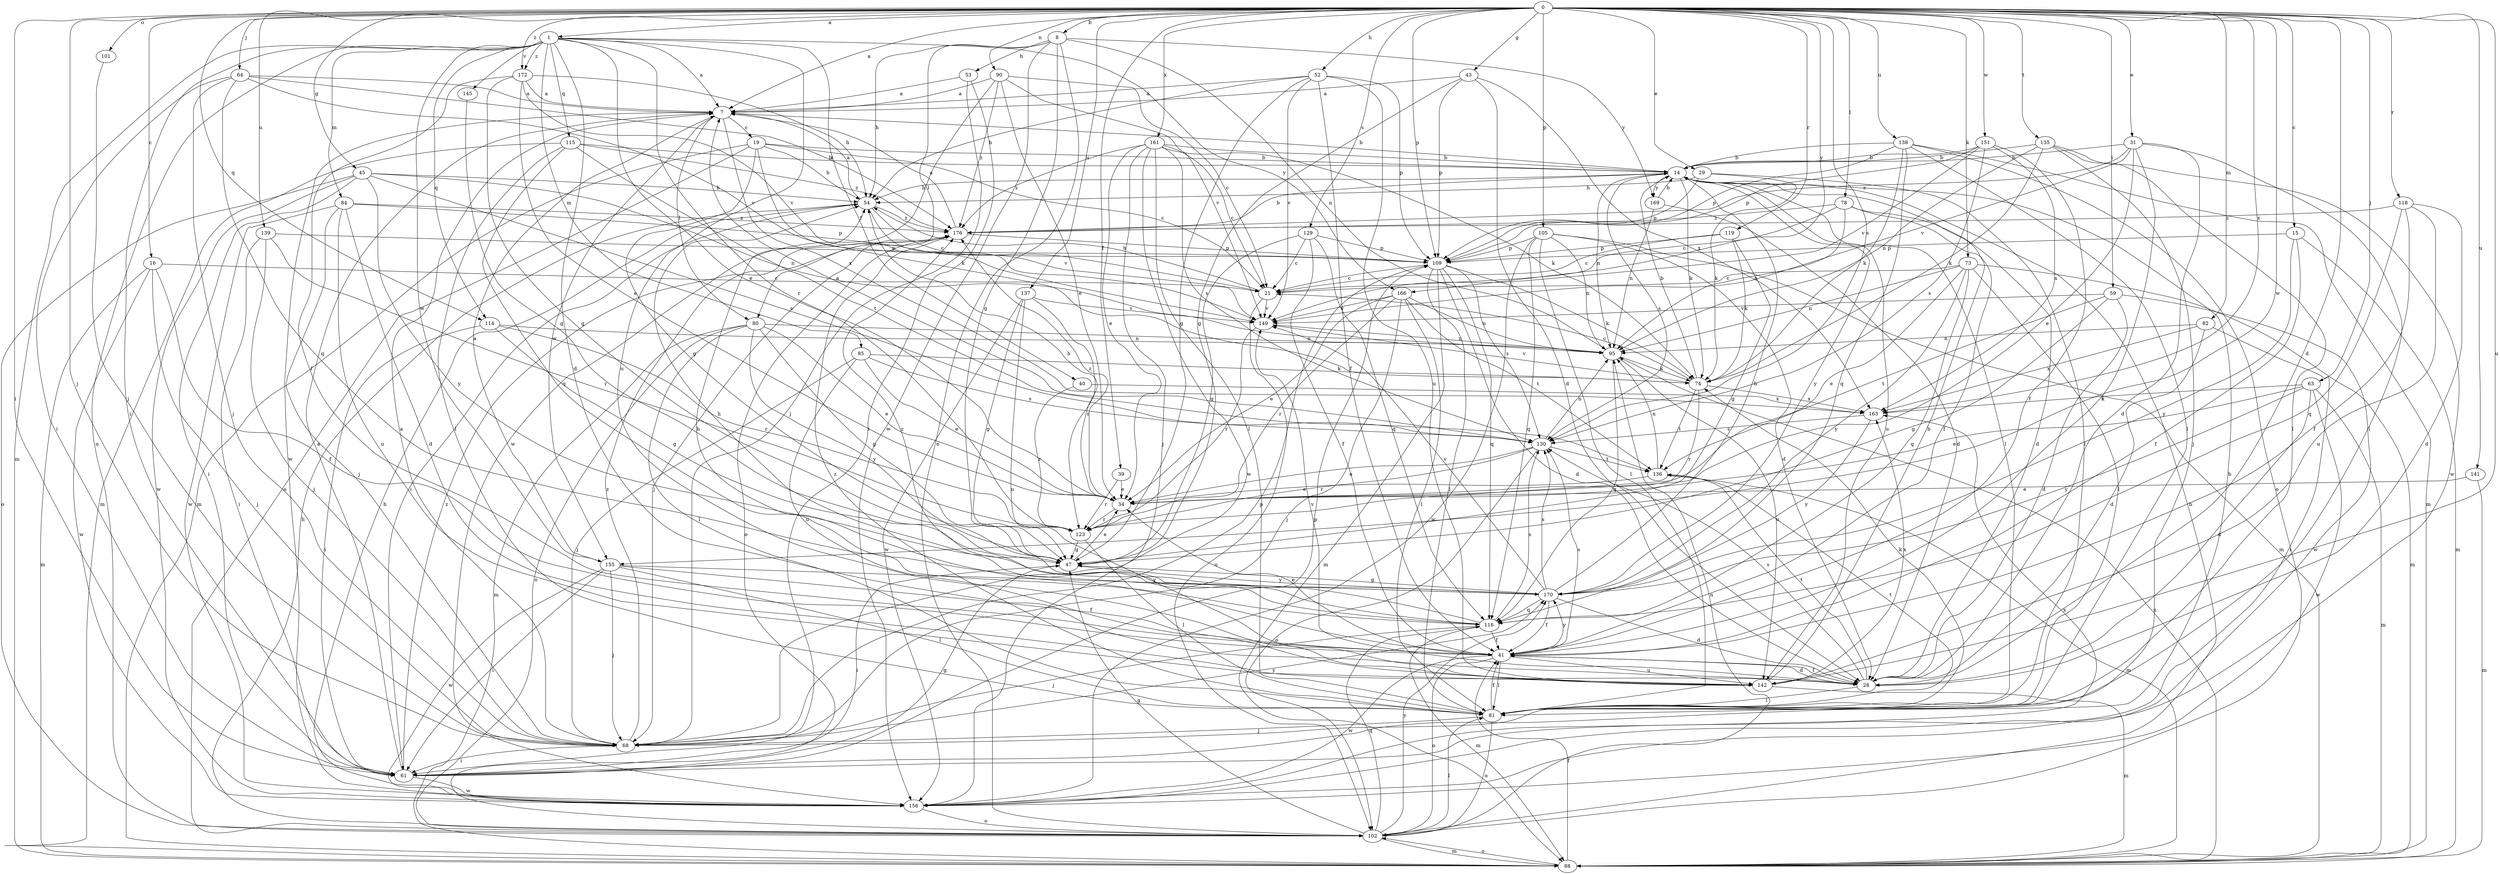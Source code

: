 strict digraph  {
0;
1;
7;
8;
14;
15;
16;
19;
21;
28;
29;
31;
34;
39;
40;
41;
43;
45;
47;
52;
53;
54;
59;
61;
63;
64;
68;
73;
74;
78;
80;
81;
82;
84;
85;
88;
90;
95;
101;
102;
105;
109;
114;
115;
116;
118;
119;
123;
129;
130;
135;
136;
137;
138;
139;
141;
142;
145;
149;
151;
155;
156;
161;
163;
166;
169;
170;
172;
176;
0 -> 1  [label=a];
0 -> 7  [label=a];
0 -> 8  [label=b];
0 -> 15  [label=c];
0 -> 16  [label=c];
0 -> 28  [label=d];
0 -> 29  [label=e];
0 -> 31  [label=e];
0 -> 39  [label=f];
0 -> 43  [label=g];
0 -> 45  [label=g];
0 -> 52  [label=h];
0 -> 59  [label=i];
0 -> 61  [label=i];
0 -> 63  [label=j];
0 -> 64  [label=j];
0 -> 68  [label=j];
0 -> 73  [label=k];
0 -> 78  [label=l];
0 -> 82  [label=m];
0 -> 90  [label=n];
0 -> 101  [label=o];
0 -> 105  [label=p];
0 -> 109  [label=p];
0 -> 114  [label=q];
0 -> 118  [label=r];
0 -> 119  [label=r];
0 -> 129  [label=s];
0 -> 130  [label=s];
0 -> 135  [label=t];
0 -> 137  [label=u];
0 -> 138  [label=u];
0 -> 139  [label=u];
0 -> 141  [label=u];
0 -> 142  [label=u];
0 -> 151  [label=w];
0 -> 155  [label=w];
0 -> 161  [label=x];
0 -> 163  [label=x];
0 -> 166  [label=y];
0 -> 172  [label=z];
1 -> 7  [label=a];
1 -> 28  [label=d];
1 -> 34  [label=e];
1 -> 40  [label=f];
1 -> 61  [label=i];
1 -> 84  [label=m];
1 -> 85  [label=m];
1 -> 88  [label=m];
1 -> 102  [label=o];
1 -> 114  [label=q];
1 -> 115  [label=q];
1 -> 123  [label=r];
1 -> 142  [label=u];
1 -> 145  [label=v];
1 -> 155  [label=w];
1 -> 166  [label=y];
1 -> 172  [label=z];
7 -> 14  [label=b];
7 -> 19  [label=c];
7 -> 80  [label=l];
7 -> 155  [label=w];
7 -> 156  [label=w];
7 -> 163  [label=x];
8 -> 47  [label=g];
8 -> 53  [label=h];
8 -> 54  [label=h];
8 -> 80  [label=l];
8 -> 95  [label=n];
8 -> 102  [label=o];
8 -> 156  [label=w];
8 -> 169  [label=y];
14 -> 54  [label=h];
14 -> 74  [label=k];
14 -> 81  [label=l];
14 -> 95  [label=n];
14 -> 130  [label=s];
14 -> 142  [label=u];
14 -> 169  [label=y];
14 -> 170  [label=y];
15 -> 41  [label=f];
15 -> 88  [label=m];
15 -> 109  [label=p];
15 -> 170  [label=y];
16 -> 21  [label=c];
16 -> 41  [label=f];
16 -> 68  [label=j];
16 -> 88  [label=m];
16 -> 156  [label=w];
19 -> 14  [label=b];
19 -> 21  [label=c];
19 -> 47  [label=g];
19 -> 54  [label=h];
19 -> 74  [label=k];
19 -> 88  [label=m];
19 -> 102  [label=o];
21 -> 54  [label=h];
21 -> 102  [label=o];
21 -> 149  [label=v];
28 -> 41  [label=f];
28 -> 81  [label=l];
28 -> 130  [label=s];
28 -> 136  [label=t];
28 -> 149  [label=v];
29 -> 54  [label=h];
29 -> 74  [label=k];
29 -> 81  [label=l];
29 -> 109  [label=p];
31 -> 14  [label=b];
31 -> 28  [label=d];
31 -> 34  [label=e];
31 -> 41  [label=f];
31 -> 81  [label=l];
31 -> 149  [label=v];
31 -> 176  [label=z];
34 -> 54  [label=h];
34 -> 123  [label=r];
34 -> 176  [label=z];
39 -> 34  [label=e];
39 -> 123  [label=r];
40 -> 123  [label=r];
40 -> 163  [label=x];
41 -> 28  [label=d];
41 -> 34  [label=e];
41 -> 54  [label=h];
41 -> 81  [label=l];
41 -> 102  [label=o];
41 -> 130  [label=s];
41 -> 142  [label=u];
41 -> 156  [label=w];
41 -> 170  [label=y];
43 -> 7  [label=a];
43 -> 28  [label=d];
43 -> 47  [label=g];
43 -> 109  [label=p];
43 -> 163  [label=x];
45 -> 54  [label=h];
45 -> 61  [label=i];
45 -> 95  [label=n];
45 -> 102  [label=o];
45 -> 130  [label=s];
45 -> 156  [label=w];
45 -> 170  [label=y];
47 -> 34  [label=e];
47 -> 61  [label=i];
47 -> 170  [label=y];
52 -> 7  [label=a];
52 -> 41  [label=f];
52 -> 47  [label=g];
52 -> 54  [label=h];
52 -> 109  [label=p];
52 -> 142  [label=u];
52 -> 149  [label=v];
53 -> 7  [label=a];
53 -> 61  [label=i];
53 -> 68  [label=j];
54 -> 7  [label=a];
54 -> 21  [label=c];
54 -> 61  [label=i];
54 -> 149  [label=v];
54 -> 176  [label=z];
59 -> 28  [label=d];
59 -> 47  [label=g];
59 -> 136  [label=t];
59 -> 149  [label=v];
59 -> 156  [label=w];
61 -> 7  [label=a];
61 -> 14  [label=b];
61 -> 47  [label=g];
61 -> 109  [label=p];
61 -> 156  [label=w];
61 -> 176  [label=z];
63 -> 28  [label=d];
63 -> 34  [label=e];
63 -> 88  [label=m];
63 -> 156  [label=w];
63 -> 163  [label=x];
63 -> 170  [label=y];
64 -> 7  [label=a];
64 -> 61  [label=i];
64 -> 68  [label=j];
64 -> 116  [label=q];
64 -> 149  [label=v];
64 -> 176  [label=z];
68 -> 7  [label=a];
68 -> 61  [label=i];
68 -> 109  [label=p];
68 -> 170  [label=y];
68 -> 176  [label=z];
73 -> 21  [label=c];
73 -> 34  [label=e];
73 -> 81  [label=l];
73 -> 88  [label=m];
73 -> 95  [label=n];
73 -> 116  [label=q];
73 -> 170  [label=y];
74 -> 14  [label=b];
74 -> 21  [label=c];
74 -> 123  [label=r];
74 -> 136  [label=t];
74 -> 149  [label=v];
74 -> 163  [label=x];
78 -> 21  [label=c];
78 -> 28  [label=d];
78 -> 41  [label=f];
78 -> 95  [label=n];
78 -> 176  [label=z];
80 -> 34  [label=e];
80 -> 47  [label=g];
80 -> 81  [label=l];
80 -> 88  [label=m];
80 -> 95  [label=n];
80 -> 102  [label=o];
80 -> 170  [label=y];
81 -> 41  [label=f];
81 -> 68  [label=j];
81 -> 74  [label=k];
81 -> 102  [label=o];
81 -> 136  [label=t];
81 -> 176  [label=z];
82 -> 28  [label=d];
82 -> 61  [label=i];
82 -> 95  [label=n];
82 -> 163  [label=x];
84 -> 28  [label=d];
84 -> 68  [label=j];
84 -> 109  [label=p];
84 -> 142  [label=u];
84 -> 156  [label=w];
84 -> 176  [label=z];
85 -> 34  [label=e];
85 -> 68  [label=j];
85 -> 74  [label=k];
85 -> 130  [label=s];
85 -> 142  [label=u];
88 -> 41  [label=f];
88 -> 95  [label=n];
88 -> 102  [label=o];
90 -> 7  [label=a];
90 -> 21  [label=c];
90 -> 34  [label=e];
90 -> 149  [label=v];
90 -> 156  [label=w];
90 -> 176  [label=z];
95 -> 74  [label=k];
95 -> 116  [label=q];
95 -> 142  [label=u];
101 -> 68  [label=j];
102 -> 14  [label=b];
102 -> 47  [label=g];
102 -> 54  [label=h];
102 -> 81  [label=l];
102 -> 88  [label=m];
102 -> 95  [label=n];
102 -> 116  [label=q];
102 -> 170  [label=y];
105 -> 28  [label=d];
105 -> 81  [label=l];
105 -> 88  [label=m];
105 -> 95  [label=n];
105 -> 109  [label=p];
105 -> 116  [label=q];
105 -> 156  [label=w];
109 -> 21  [label=c];
109 -> 28  [label=d];
109 -> 74  [label=k];
109 -> 81  [label=l];
109 -> 88  [label=m];
109 -> 116  [label=q];
109 -> 130  [label=s];
114 -> 47  [label=g];
114 -> 61  [label=i];
114 -> 95  [label=n];
114 -> 123  [label=r];
115 -> 14  [label=b];
115 -> 81  [label=l];
115 -> 88  [label=m];
115 -> 116  [label=q];
115 -> 136  [label=t];
115 -> 176  [label=z];
116 -> 41  [label=f];
116 -> 54  [label=h];
116 -> 68  [label=j];
116 -> 88  [label=m];
116 -> 130  [label=s];
116 -> 176  [label=z];
118 -> 28  [label=d];
118 -> 41  [label=f];
118 -> 116  [label=q];
118 -> 142  [label=u];
118 -> 176  [label=z];
119 -> 21  [label=c];
119 -> 47  [label=g];
119 -> 74  [label=k];
119 -> 109  [label=p];
123 -> 47  [label=g];
123 -> 81  [label=l];
129 -> 21  [label=c];
129 -> 41  [label=f];
129 -> 47  [label=g];
129 -> 109  [label=p];
129 -> 116  [label=q];
130 -> 7  [label=a];
130 -> 34  [label=e];
130 -> 95  [label=n];
130 -> 102  [label=o];
130 -> 123  [label=r];
130 -> 136  [label=t];
135 -> 14  [label=b];
135 -> 68  [label=j];
135 -> 74  [label=k];
135 -> 81  [label=l];
135 -> 95  [label=n];
135 -> 156  [label=w];
136 -> 34  [label=e];
136 -> 88  [label=m];
136 -> 95  [label=n];
137 -> 47  [label=g];
137 -> 123  [label=r];
137 -> 142  [label=u];
137 -> 149  [label=v];
137 -> 156  [label=w];
138 -> 14  [label=b];
138 -> 74  [label=k];
138 -> 81  [label=l];
138 -> 88  [label=m];
138 -> 102  [label=o];
138 -> 109  [label=p];
138 -> 116  [label=q];
139 -> 61  [label=i];
139 -> 68  [label=j];
139 -> 109  [label=p];
139 -> 123  [label=r];
141 -> 34  [label=e];
141 -> 88  [label=m];
142 -> 14  [label=b];
142 -> 88  [label=m];
142 -> 163  [label=x];
145 -> 47  [label=g];
149 -> 95  [label=n];
149 -> 123  [label=r];
151 -> 14  [label=b];
151 -> 41  [label=f];
151 -> 109  [label=p];
151 -> 130  [label=s];
151 -> 149  [label=v];
151 -> 163  [label=x];
155 -> 7  [label=a];
155 -> 41  [label=f];
155 -> 61  [label=i];
155 -> 68  [label=j];
155 -> 81  [label=l];
155 -> 156  [label=w];
155 -> 170  [label=y];
156 -> 54  [label=h];
156 -> 102  [label=o];
156 -> 163  [label=x];
161 -> 14  [label=b];
161 -> 21  [label=c];
161 -> 34  [label=e];
161 -> 68  [label=j];
161 -> 74  [label=k];
161 -> 81  [label=l];
161 -> 130  [label=s];
161 -> 156  [label=w];
161 -> 176  [label=z];
163 -> 130  [label=s];
163 -> 170  [label=y];
166 -> 34  [label=e];
166 -> 68  [label=j];
166 -> 81  [label=l];
166 -> 95  [label=n];
166 -> 123  [label=r];
166 -> 136  [label=t];
166 -> 149  [label=v];
169 -> 14  [label=b];
169 -> 28  [label=d];
169 -> 95  [label=n];
170 -> 14  [label=b];
170 -> 28  [label=d];
170 -> 41  [label=f];
170 -> 47  [label=g];
170 -> 116  [label=q];
170 -> 130  [label=s];
170 -> 149  [label=v];
172 -> 7  [label=a];
172 -> 34  [label=e];
172 -> 41  [label=f];
172 -> 47  [label=g];
172 -> 54  [label=h];
172 -> 149  [label=v];
176 -> 7  [label=a];
176 -> 14  [label=b];
176 -> 68  [label=j];
176 -> 102  [label=o];
176 -> 109  [label=p];
}
